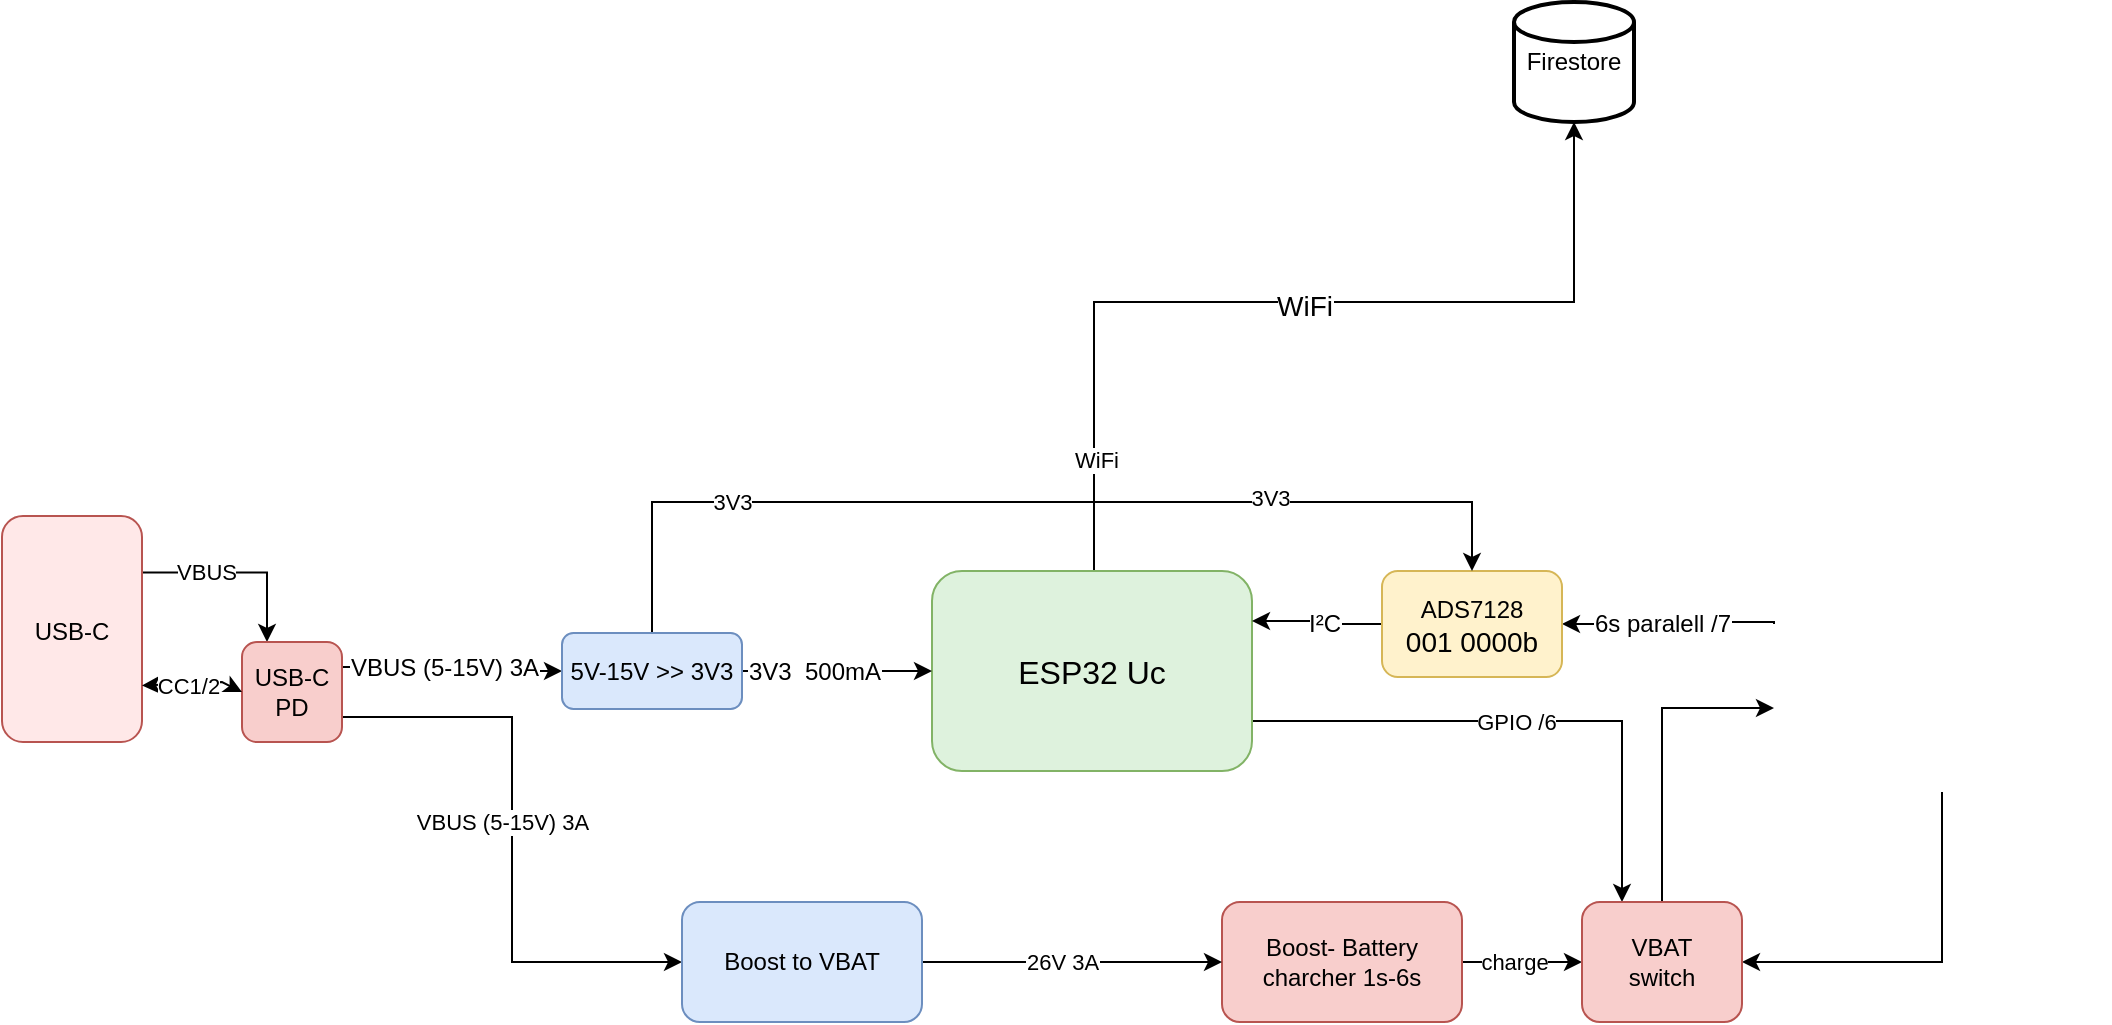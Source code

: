 <mxfile version="21.2.3" type="github">
  <diagram name="Seite-1" id="qbNeW8LbGQ3-jgoNcDIC">
    <mxGraphModel dx="1195" dy="652" grid="1" gridSize="10" guides="1" tooltips="1" connect="1" arrows="1" fold="1" page="1" pageScale="1" pageWidth="1169" pageHeight="827" math="0" shadow="0">
      <root>
        <mxCell id="0" />
        <mxCell id="1" parent="0" />
        <mxCell id="EvGeFhgNv6AcHJRgJvBS-4" style="edgeStyle=orthogonalEdgeStyle;rounded=0;orthogonalLoop=1;jettySize=auto;html=1;exitX=0.5;exitY=0;exitDx=0;exitDy=0;fontSize=14;entryX=0.5;entryY=1;entryDx=0;entryDy=0;entryPerimeter=0;" parent="1" source="EvGeFhgNv6AcHJRgJvBS-1" target="oIT6qmjDhUWV7h4Aoekk-4" edge="1">
          <mxGeometry relative="1" as="geometry">
            <Array as="points">
              <mxPoint x="616" y="290" />
              <mxPoint x="856" y="290" />
            </Array>
            <mxPoint x="847" y="198" as="targetPoint" />
          </mxGeometry>
        </mxCell>
        <mxCell id="EvGeFhgNv6AcHJRgJvBS-5" value="WiFi" style="edgeLabel;html=1;align=center;verticalAlign=middle;resizable=0;points=[];fontSize=14;" parent="EvGeFhgNv6AcHJRgJvBS-4" vertex="1" connectable="0">
          <mxGeometry x="0.034" y="-2" relative="1" as="geometry">
            <mxPoint as="offset" />
          </mxGeometry>
        </mxCell>
        <mxCell id="oIT6qmjDhUWV7h4Aoekk-21" value="WiFi" style="edgeLabel;html=1;align=center;verticalAlign=middle;resizable=0;points=[];" vertex="1" connectable="0" parent="EvGeFhgNv6AcHJRgJvBS-4">
          <mxGeometry x="-0.755" y="-1" relative="1" as="geometry">
            <mxPoint as="offset" />
          </mxGeometry>
        </mxCell>
        <mxCell id="oIT6qmjDhUWV7h4Aoekk-17" style="edgeStyle=orthogonalEdgeStyle;rounded=0;orthogonalLoop=1;jettySize=auto;html=1;exitX=1;exitY=0.75;exitDx=0;exitDy=0;entryX=0.25;entryY=0;entryDx=0;entryDy=0;" edge="1" parent="1" source="EvGeFhgNv6AcHJRgJvBS-1" target="oIT6qmjDhUWV7h4Aoekk-14">
          <mxGeometry relative="1" as="geometry" />
        </mxCell>
        <mxCell id="oIT6qmjDhUWV7h4Aoekk-18" value="GPIO /6" style="edgeLabel;html=1;align=center;verticalAlign=middle;resizable=0;points=[];" vertex="1" connectable="0" parent="oIT6qmjDhUWV7h4Aoekk-17">
          <mxGeometry x="-0.04" relative="1" as="geometry">
            <mxPoint as="offset" />
          </mxGeometry>
        </mxCell>
        <mxCell id="EvGeFhgNv6AcHJRgJvBS-1" value="&lt;font style=&quot;font-size: 16px;&quot;&gt;ESP32 Uc&lt;/font&gt;" style="rounded=1;whiteSpace=wrap;html=1;fillColor=#DEF2DD;strokeColor=#82b366;" parent="1" vertex="1">
          <mxGeometry x="535" y="424.5" width="160" height="100" as="geometry" />
        </mxCell>
        <mxCell id="EvGeFhgNv6AcHJRgJvBS-9" style="edgeStyle=orthogonalEdgeStyle;rounded=0;orthogonalLoop=1;jettySize=auto;html=1;exitX=0.5;exitY=0;exitDx=0;exitDy=0;entryX=1;entryY=0.5;entryDx=0;entryDy=0;fontSize=14;" parent="1" source="EvGeFhgNv6AcHJRgJvBS-6" target="EvGeFhgNv6AcHJRgJvBS-8" edge="1">
          <mxGeometry relative="1" as="geometry">
            <Array as="points">
              <mxPoint x="956" y="450" />
              <mxPoint x="898" y="450" />
              <mxPoint x="898" y="451" />
            </Array>
          </mxGeometry>
        </mxCell>
        <mxCell id="EvGeFhgNv6AcHJRgJvBS-20" value="6s paralell /7" style="edgeLabel;html=1;align=center;verticalAlign=middle;resizable=0;points=[];fontSize=12;" parent="EvGeFhgNv6AcHJRgJvBS-9" vertex="1" connectable="0">
          <mxGeometry x="0.303" relative="1" as="geometry">
            <mxPoint x="12" as="offset" />
          </mxGeometry>
        </mxCell>
        <mxCell id="oIT6qmjDhUWV7h4Aoekk-15" style="edgeStyle=orthogonalEdgeStyle;rounded=0;orthogonalLoop=1;jettySize=auto;html=1;entryX=1;entryY=0.5;entryDx=0;entryDy=0;exitX=0;exitY=0.5;exitDx=0;exitDy=0;" edge="1" parent="1" source="EvGeFhgNv6AcHJRgJvBS-6" target="oIT6qmjDhUWV7h4Aoekk-14">
          <mxGeometry relative="1" as="geometry">
            <mxPoint x="990" y="620.0" as="targetPoint" />
            <Array as="points">
              <mxPoint x="1040" y="620" />
            </Array>
          </mxGeometry>
        </mxCell>
        <mxCell id="EvGeFhgNv6AcHJRgJvBS-6" value="" style="shape=image;html=1;verticalAlign=top;verticalLabelPosition=bottom;labelBackgroundColor=#ffffff;imageAspect=0;aspect=fixed;image=https://cdn4.iconfinder.com/data/icons/essential-app-2/16/battery-full-energy-charge-128.png;fontSize=14;fillColor=#1A1A1A;rotation=-90;" parent="1" vertex="1">
          <mxGeometry x="956" y="367" width="168" height="168" as="geometry" />
        </mxCell>
        <mxCell id="EvGeFhgNv6AcHJRgJvBS-10" style="edgeStyle=orthogonalEdgeStyle;rounded=0;orthogonalLoop=1;jettySize=auto;html=1;exitX=0;exitY=0.5;exitDx=0;exitDy=0;entryX=1;entryY=0.25;entryDx=0;entryDy=0;fontSize=14;" parent="1" source="EvGeFhgNv6AcHJRgJvBS-8" target="EvGeFhgNv6AcHJRgJvBS-1" edge="1">
          <mxGeometry relative="1" as="geometry" />
        </mxCell>
        <mxCell id="EvGeFhgNv6AcHJRgJvBS-21" value="I²C" style="edgeLabel;html=1;align=center;verticalAlign=middle;resizable=0;points=[];fontSize=12;" parent="EvGeFhgNv6AcHJRgJvBS-10" vertex="1" connectable="0">
          <mxGeometry x="-0.123" y="1" relative="1" as="geometry">
            <mxPoint y="-1" as="offset" />
          </mxGeometry>
        </mxCell>
        <mxCell id="EvGeFhgNv6AcHJRgJvBS-8" value="&lt;div&gt;&lt;font style=&quot;font-size: 12px;&quot;&gt;ADS7128&lt;/font&gt;&lt;/div&gt;&lt;div&gt;001 0000b&lt;/div&gt;" style="rounded=1;whiteSpace=wrap;html=1;fontSize=14;fillColor=#fff2cc;strokeColor=#d6b656;" parent="1" vertex="1">
          <mxGeometry x="760" y="424.5" width="90" height="53" as="geometry" />
        </mxCell>
        <mxCell id="EvGeFhgNv6AcHJRgJvBS-15" style="edgeStyle=orthogonalEdgeStyle;rounded=0;orthogonalLoop=1;jettySize=auto;html=1;fontSize=12;exitX=1;exitY=0.25;exitDx=0;exitDy=0;" parent="1" source="oIT6qmjDhUWV7h4Aoekk-6" target="EvGeFhgNv6AcHJRgJvBS-13" edge="1">
          <mxGeometry relative="1" as="geometry">
            <mxPoint x="246" y="467" as="sourcePoint" />
          </mxGeometry>
        </mxCell>
        <mxCell id="EvGeFhgNv6AcHJRgJvBS-22" value="&lt;div&gt;VBUS (5-15V) 3A&lt;/div&gt;" style="edgeLabel;html=1;align=center;verticalAlign=middle;resizable=0;points=[];fontSize=12;" parent="EvGeFhgNv6AcHJRgJvBS-15" vertex="1" connectable="0">
          <mxGeometry x="-0.089" y="-2" relative="1" as="geometry">
            <mxPoint y="-2" as="offset" />
          </mxGeometry>
        </mxCell>
        <mxCell id="oIT6qmjDhUWV7h4Aoekk-7" style="edgeStyle=orthogonalEdgeStyle;rounded=0;orthogonalLoop=1;jettySize=auto;html=1;exitX=1;exitY=0.25;exitDx=0;exitDy=0;entryX=0.25;entryY=0;entryDx=0;entryDy=0;" edge="1" parent="1" source="EvGeFhgNv6AcHJRgJvBS-11" target="oIT6qmjDhUWV7h4Aoekk-6">
          <mxGeometry relative="1" as="geometry" />
        </mxCell>
        <mxCell id="oIT6qmjDhUWV7h4Aoekk-22" value="VBUS" style="edgeLabel;html=1;align=center;verticalAlign=middle;resizable=0;points=[];" vertex="1" connectable="0" parent="oIT6qmjDhUWV7h4Aoekk-7">
          <mxGeometry x="-0.523" y="-1" relative="1" as="geometry">
            <mxPoint x="9" y="-2" as="offset" />
          </mxGeometry>
        </mxCell>
        <mxCell id="EvGeFhgNv6AcHJRgJvBS-11" value="&lt;span style=&quot;font-size: 12px;&quot;&gt;USB-C&lt;/span&gt;" style="rounded=1;whiteSpace=wrap;html=1;fontSize=14;fillColor=#FFE8E8;strokeColor=#b85450;" parent="1" vertex="1">
          <mxGeometry x="70" y="397" width="70" height="113" as="geometry" />
        </mxCell>
        <mxCell id="EvGeFhgNv6AcHJRgJvBS-16" style="edgeStyle=orthogonalEdgeStyle;rounded=0;orthogonalLoop=1;jettySize=auto;html=1;exitX=1;exitY=0.5;exitDx=0;exitDy=0;entryX=0;entryY=0.5;entryDx=0;entryDy=0;fontSize=12;" parent="1" source="EvGeFhgNv6AcHJRgJvBS-13" target="EvGeFhgNv6AcHJRgJvBS-1" edge="1">
          <mxGeometry relative="1" as="geometry" />
        </mxCell>
        <mxCell id="EvGeFhgNv6AcHJRgJvBS-23" value="3V3&amp;nbsp; 500mA" style="edgeLabel;html=1;align=center;verticalAlign=middle;resizable=0;points=[];fontSize=12;" parent="EvGeFhgNv6AcHJRgJvBS-16" vertex="1" connectable="0">
          <mxGeometry x="-0.25" y="2" relative="1" as="geometry">
            <mxPoint y="2" as="offset" />
          </mxGeometry>
        </mxCell>
        <mxCell id="oIT6qmjDhUWV7h4Aoekk-1" style="edgeStyle=orthogonalEdgeStyle;rounded=0;orthogonalLoop=1;jettySize=auto;html=1;exitX=0.5;exitY=0;exitDx=0;exitDy=0;entryX=0.5;entryY=0;entryDx=0;entryDy=0;" edge="1" parent="1" source="EvGeFhgNv6AcHJRgJvBS-13" target="EvGeFhgNv6AcHJRgJvBS-8">
          <mxGeometry relative="1" as="geometry">
            <Array as="points">
              <mxPoint x="395" y="390" />
              <mxPoint x="805" y="390" />
            </Array>
          </mxGeometry>
        </mxCell>
        <mxCell id="oIT6qmjDhUWV7h4Aoekk-2" value="&lt;div&gt;3V3&lt;/div&gt;" style="edgeLabel;html=1;align=center;verticalAlign=middle;resizable=0;points=[];" vertex="1" connectable="0" parent="oIT6qmjDhUWV7h4Aoekk-1">
          <mxGeometry x="-0.586" relative="1" as="geometry">
            <mxPoint as="offset" />
          </mxGeometry>
        </mxCell>
        <mxCell id="oIT6qmjDhUWV7h4Aoekk-3" value="&lt;div&gt;3V3&lt;/div&gt;" style="edgeLabel;html=1;align=center;verticalAlign=middle;resizable=0;points=[];" vertex="1" connectable="0" parent="oIT6qmjDhUWV7h4Aoekk-1">
          <mxGeometry x="0.469" y="2" relative="1" as="geometry">
            <mxPoint as="offset" />
          </mxGeometry>
        </mxCell>
        <mxCell id="EvGeFhgNv6AcHJRgJvBS-13" value="5V-15V &amp;gt;&amp;gt; 3V3" style="rounded=1;whiteSpace=wrap;html=1;fontSize=12;fillColor=#dae8fc;strokeColor=#6c8ebf;" parent="1" vertex="1">
          <mxGeometry x="350" y="455.5" width="90" height="38" as="geometry" />
        </mxCell>
        <mxCell id="oIT6qmjDhUWV7h4Aoekk-4" value="Firestore" style="strokeWidth=2;html=1;shape=mxgraph.flowchart.database;whiteSpace=wrap;" vertex="1" parent="1">
          <mxGeometry x="826" y="140" width="60" height="60" as="geometry" />
        </mxCell>
        <mxCell id="oIT6qmjDhUWV7h4Aoekk-13" style="edgeStyle=orthogonalEdgeStyle;rounded=0;orthogonalLoop=1;jettySize=auto;html=1;exitX=1;exitY=0.5;exitDx=0;exitDy=0;entryX=0;entryY=0.5;entryDx=0;entryDy=0;" edge="1" parent="1" source="oIT6qmjDhUWV7h4Aoekk-5" target="oIT6qmjDhUWV7h4Aoekk-14">
          <mxGeometry relative="1" as="geometry">
            <mxPoint x="870" y="620" as="targetPoint" />
          </mxGeometry>
        </mxCell>
        <mxCell id="oIT6qmjDhUWV7h4Aoekk-19" value="charge" style="edgeLabel;html=1;align=center;verticalAlign=middle;resizable=0;points=[];" vertex="1" connectable="0" parent="oIT6qmjDhUWV7h4Aoekk-13">
          <mxGeometry x="-0.232" relative="1" as="geometry">
            <mxPoint x="3" as="offset" />
          </mxGeometry>
        </mxCell>
        <mxCell id="oIT6qmjDhUWV7h4Aoekk-5" value="Boost- Battery charcher 1s-6s" style="rounded=1;whiteSpace=wrap;html=1;fillColor=#f8cecc;strokeColor=#b85450;" vertex="1" parent="1">
          <mxGeometry x="680" y="590" width="120" height="60" as="geometry" />
        </mxCell>
        <mxCell id="oIT6qmjDhUWV7h4Aoekk-27" style="edgeStyle=orthogonalEdgeStyle;rounded=0;orthogonalLoop=1;jettySize=auto;html=1;exitX=1;exitY=0.75;exitDx=0;exitDy=0;entryX=0;entryY=0.5;entryDx=0;entryDy=0;" edge="1" parent="1" source="oIT6qmjDhUWV7h4Aoekk-6" target="oIT6qmjDhUWV7h4Aoekk-25">
          <mxGeometry relative="1" as="geometry" />
        </mxCell>
        <mxCell id="oIT6qmjDhUWV7h4Aoekk-28" value="VBUS (5-15V) 3A" style="edgeLabel;html=1;align=center;verticalAlign=middle;resizable=0;points=[];" vertex="1" connectable="0" parent="oIT6qmjDhUWV7h4Aoekk-27">
          <mxGeometry x="-0.774" y="2" relative="1" as="geometry">
            <mxPoint x="47" y="54" as="offset" />
          </mxGeometry>
        </mxCell>
        <mxCell id="oIT6qmjDhUWV7h4Aoekk-6" value="&lt;div&gt;USB-C&lt;/div&gt;&lt;div&gt;PD&lt;br&gt;&lt;/div&gt;" style="rounded=1;whiteSpace=wrap;html=1;fillColor=#f8cecc;strokeColor=#b85450;" vertex="1" parent="1">
          <mxGeometry x="190" y="460" width="50" height="50" as="geometry" />
        </mxCell>
        <mxCell id="oIT6qmjDhUWV7h4Aoekk-9" value="" style="endArrow=classic;startArrow=classic;html=1;rounded=0;exitX=0;exitY=0.5;exitDx=0;exitDy=0;entryX=1;entryY=0.75;entryDx=0;entryDy=0;" edge="1" parent="1" source="oIT6qmjDhUWV7h4Aoekk-6" target="EvGeFhgNv6AcHJRgJvBS-11">
          <mxGeometry width="50" height="50" relative="1" as="geometry">
            <mxPoint x="240" y="520" as="sourcePoint" />
            <mxPoint x="290" y="470" as="targetPoint" />
            <Array as="points">
              <mxPoint x="180" y="480" />
            </Array>
          </mxGeometry>
        </mxCell>
        <mxCell id="oIT6qmjDhUWV7h4Aoekk-23" value="CC1/2" style="edgeLabel;html=1;align=center;verticalAlign=middle;resizable=0;points=[];" vertex="1" connectable="0" parent="oIT6qmjDhUWV7h4Aoekk-9">
          <mxGeometry x="0.108" y="1" relative="1" as="geometry">
            <mxPoint as="offset" />
          </mxGeometry>
        </mxCell>
        <mxCell id="oIT6qmjDhUWV7h4Aoekk-16" style="edgeStyle=orthogonalEdgeStyle;rounded=0;orthogonalLoop=1;jettySize=auto;html=1;exitX=0.5;exitY=0;exitDx=0;exitDy=0;entryX=0.25;entryY=0;entryDx=0;entryDy=0;" edge="1" parent="1" source="oIT6qmjDhUWV7h4Aoekk-14" target="EvGeFhgNv6AcHJRgJvBS-6">
          <mxGeometry relative="1" as="geometry" />
        </mxCell>
        <mxCell id="oIT6qmjDhUWV7h4Aoekk-14" value="&lt;div&gt;VBAT&lt;/div&gt;&lt;div&gt;switch&lt;br&gt;&lt;/div&gt;" style="rounded=1;whiteSpace=wrap;html=1;fillColor=#f8cecc;strokeColor=#b85450;" vertex="1" parent="1">
          <mxGeometry x="860" y="590" width="80" height="60" as="geometry" />
        </mxCell>
        <mxCell id="oIT6qmjDhUWV7h4Aoekk-26" style="edgeStyle=orthogonalEdgeStyle;rounded=0;orthogonalLoop=1;jettySize=auto;html=1;exitX=1;exitY=0.5;exitDx=0;exitDy=0;entryX=0;entryY=0.5;entryDx=0;entryDy=0;" edge="1" parent="1" source="oIT6qmjDhUWV7h4Aoekk-25" target="oIT6qmjDhUWV7h4Aoekk-5">
          <mxGeometry relative="1" as="geometry" />
        </mxCell>
        <mxCell id="oIT6qmjDhUWV7h4Aoekk-29" value="26V 3A" style="edgeLabel;html=1;align=center;verticalAlign=middle;resizable=0;points=[];" vertex="1" connectable="0" parent="oIT6qmjDhUWV7h4Aoekk-26">
          <mxGeometry x="-0.602" y="2" relative="1" as="geometry">
            <mxPoint x="40" y="2" as="offset" />
          </mxGeometry>
        </mxCell>
        <mxCell id="oIT6qmjDhUWV7h4Aoekk-25" value="Boost to VBAT" style="rounded=1;whiteSpace=wrap;html=1;fillColor=#dae8fc;strokeColor=#6c8ebf;" vertex="1" parent="1">
          <mxGeometry x="410" y="590" width="120" height="60" as="geometry" />
        </mxCell>
      </root>
    </mxGraphModel>
  </diagram>
</mxfile>
